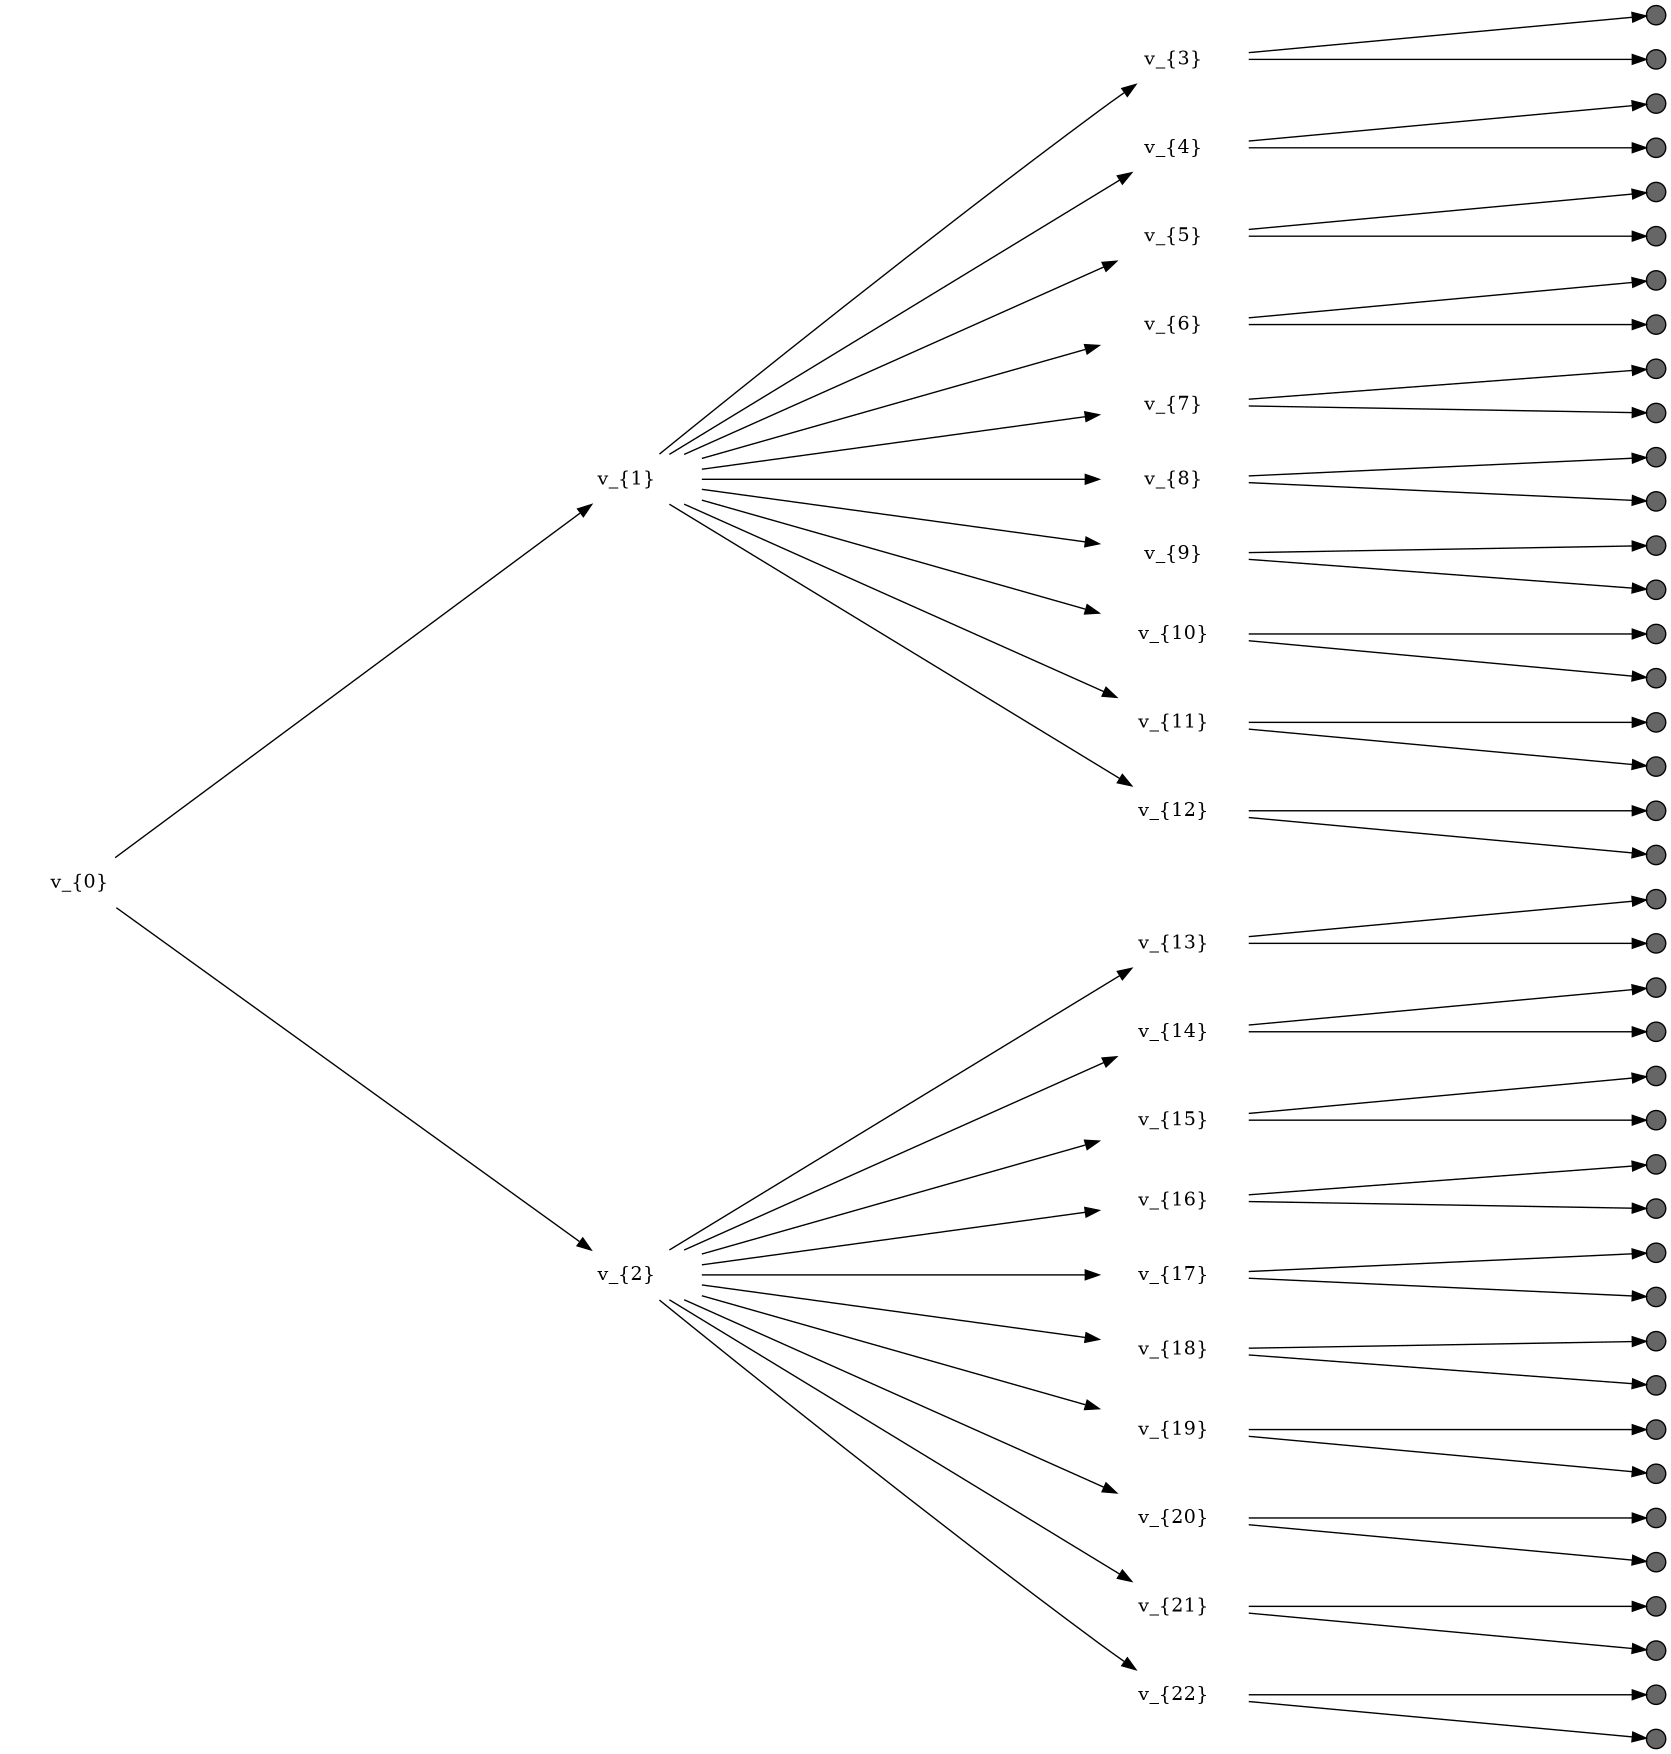 digraph G {
rankdir=LR;
ranksep=4.0;
size=11.7;
"v_{0}" -> "v_{1}"  [color=black, fontsize=12, label="", labelfontcolor="#009933"];
"v_{0}" -> "v_{2}"  [color=black, fontsize=12, label="", labelfontcolor="#009933"];
"v_{1}" -> "v_{3}"  [color=black, fontsize=12, label="", labelfontcolor="#009933"];
"v_{1}" -> "v_{4}"  [color=black, fontsize=12, label="", labelfontcolor="#009933"];
"v_{1}" -> "v_{5}"  [color=black, fontsize=12, label="", labelfontcolor="#009933"];
"v_{1}" -> "v_{6}"  [color=black, fontsize=12, label="", labelfontcolor="#009933"];
"v_{1}" -> "v_{7}"  [color=black, fontsize=12, label="", labelfontcolor="#009933"];
"v_{1}" -> "v_{8}"  [color=black, fontsize=12, label="", labelfontcolor="#009933"];
"v_{1}" -> "v_{9}"  [color=black, fontsize=12, label="", labelfontcolor="#009933"];
"v_{1}" -> "v_{10}"  [color=black, fontsize=12, label="", labelfontcolor="#009933"];
"v_{1}" -> "v_{11}"  [color=black, fontsize=12, label="", labelfontcolor="#009933"];
"v_{1}" -> "v_{12}"  [color=black, fontsize=12, label="", labelfontcolor="#009933"];
"v_{2}" -> "v_{13}"  [color=black, fontsize=12, label="", labelfontcolor="#009933"];
"v_{2}" -> "v_{14}"  [color=black, fontsize=12, label="", labelfontcolor="#009933"];
"v_{2}" -> "v_{15}"  [color=black, fontsize=12, label="", labelfontcolor="#009933"];
"v_{2}" -> "v_{16}"  [color=black, fontsize=12, label="", labelfontcolor="#009933"];
"v_{2}" -> "v_{17}"  [color=black, fontsize=12, label="", labelfontcolor="#009933"];
"v_{2}" -> "v_{18}"  [color=black, fontsize=12, label="", labelfontcolor="#009933"];
"v_{2}" -> "v_{19}"  [color=black, fontsize=12, label="", labelfontcolor="#009933"];
"v_{2}" -> "v_{20}"  [color=black, fontsize=12, label="", labelfontcolor="#009933"];
"v_{2}" -> "v_{21}"  [color=black, fontsize=12, label="", labelfontcolor="#009933"];
"v_{2}" -> "v_{22}"  [color=black, fontsize=12, label="", labelfontcolor="#009933"];
"v_{3}" -> "v_{23}"  [color=black, fontsize=12, label="", labelfontcolor="#009933"];
"v_{3}" -> "v_{24}"  [color=black, fontsize=12, label="", labelfontcolor="#009933"];
"v_{4}" -> "v_{25}"  [color=black, fontsize=12, label="", labelfontcolor="#009933"];
"v_{4}" -> "v_{26}"  [color=black, fontsize=12, label="", labelfontcolor="#009933"];
"v_{5}" -> "v_{27}"  [color=black, fontsize=12, label="", labelfontcolor="#009933"];
"v_{5}" -> "v_{28}"  [color=black, fontsize=12, label="", labelfontcolor="#009933"];
"v_{6}" -> "v_{29}"  [color=black, fontsize=12, label="", labelfontcolor="#009933"];
"v_{6}" -> "v_{30}"  [color=black, fontsize=12, label="", labelfontcolor="#009933"];
"v_{7}" -> "v_{31}"  [color=black, fontsize=12, label="", labelfontcolor="#009933"];
"v_{7}" -> "v_{32}"  [color=black, fontsize=12, label="", labelfontcolor="#009933"];
"v_{8}" -> "v_{33}"  [color=black, fontsize=12, label="", labelfontcolor="#009933"];
"v_{8}" -> "v_{34}"  [color=black, fontsize=12, label="", labelfontcolor="#009933"];
"v_{9}" -> "v_{35}"  [color=black, fontsize=12, label="", labelfontcolor="#009933"];
"v_{9}" -> "v_{36}"  [color=black, fontsize=12, label="", labelfontcolor="#009933"];
"v_{10}" -> "v_{37}"  [color=black, fontsize=12, label="", labelfontcolor="#009933"];
"v_{10}" -> "v_{38}"  [color=black, fontsize=12, label="", labelfontcolor="#009933"];
"v_{11}" -> "v_{39}"  [color=black, fontsize=12, label="", labelfontcolor="#009933"];
"v_{11}" -> "v_{40}"  [color=black, fontsize=12, label="", labelfontcolor="#009933"];
"v_{12}" -> "v_{41}"  [color=black, fontsize=12, label="", labelfontcolor="#009933"];
"v_{12}" -> "v_{42}"  [color=black, fontsize=12, label="", labelfontcolor="#009933"];
"v_{13}" -> "v_{43}"  [color=black, fontsize=12, label="", labelfontcolor="#009933"];
"v_{13}" -> "v_{44}"  [color=black, fontsize=12, label="", labelfontcolor="#009933"];
"v_{14}" -> "v_{45}"  [color=black, fontsize=12, label="", labelfontcolor="#009933"];
"v_{14}" -> "v_{46}"  [color=black, fontsize=12, label="", labelfontcolor="#009933"];
"v_{15}" -> "v_{47}"  [color=black, fontsize=12, label="", labelfontcolor="#009933"];
"v_{15}" -> "v_{48}"  [color=black, fontsize=12, label="", labelfontcolor="#009933"];
"v_{16}" -> "v_{49}"  [color=black, fontsize=12, label="", labelfontcolor="#009933"];
"v_{16}" -> "v_{50}"  [color=black, fontsize=12, label="", labelfontcolor="#009933"];
"v_{17}" -> "v_{51}"  [color=black, fontsize=12, label="", labelfontcolor="#009933"];
"v_{17}" -> "v_{52}"  [color=black, fontsize=12, label="", labelfontcolor="#009933"];
"v_{18}" -> "v_{53}"  [color=black, fontsize=12, label="", labelfontcolor="#009933"];
"v_{18}" -> "v_{54}"  [color=black, fontsize=12, label="", labelfontcolor="#009933"];
"v_{19}" -> "v_{55}"  [color=black, fontsize=12, label="", labelfontcolor="#009933"];
"v_{19}" -> "v_{56}"  [color=black, fontsize=12, label="", labelfontcolor="#009933"];
"v_{20}" -> "v_{57}"  [color=black, fontsize=12, label="", labelfontcolor="#009933"];
"v_{20}" -> "v_{58}"  [color=black, fontsize=12, label="", labelfontcolor="#009933"];
"v_{21}" -> "v_{59}"  [color=black, fontsize=12, label="", labelfontcolor="#009933"];
"v_{21}" -> "v_{60}"  [color=black, fontsize=12, label="", labelfontcolor="#009933"];
"v_{22}" -> "v_{61}"  [color=black, fontsize=12, label="", labelfontcolor="#009933"];
"v_{22}" -> "v_{62}"  [color=black, fontsize=12, label="", labelfontcolor="#009933"];
"v_{0}" [fixedsize=True, label="v_{0}", shape=none, width=1.5];
"v_{1}" [fixedsize=True, label="v_{1}", shape=none, width=1.5];
"v_{2}" [fixedsize=True, label="v_{2}", shape=none, width=1.5];
"v_{3}" [fixedsize=True, label="v_{3}", shape=none, width=1.5];
"v_{4}" [fixedsize=True, label="v_{4}", shape=none, width=1.5];
"v_{5}" [fixedsize=True, label="v_{5}", shape=none, width=1.5];
"v_{6}" [fixedsize=True, label="v_{6}", shape=none, width=1.5];
"v_{7}" [fixedsize=True, label="v_{7}", shape=none, width=1.5];
"v_{8}" [fixedsize=True, label="v_{8}", shape=none, width=1.5];
"v_{9}" [fixedsize=True, label="v_{9}", shape=none, width=1.5];
"v_{10}" [fixedsize=True, label="v_{10}", shape=none, width=1.5];
"v_{11}" [fixedsize=True, label="v_{11}", shape=none, width=1.5];
"v_{12}" [fixedsize=True, label="v_{12}", shape=none, width=1.5];
"v_{13}" [fixedsize=True, label="v_{13}", shape=none, width=1.5];
"v_{14}" [fixedsize=True, label="v_{14}", shape=none, width=1.5];
"v_{15}" [fixedsize=True, label="v_{15}", shape=none, width=1.5];
"v_{16}" [fixedsize=True, label="v_{16}", shape=none, width=1.5];
"v_{17}" [fixedsize=True, label="v_{17}", shape=none, width=1.5];
"v_{18}" [fixedsize=True, label="v_{18}", shape=none, width=1.5];
"v_{19}" [fixedsize=True, label="v_{19}", shape=none, width=1.5];
"v_{20}" [fixedsize=True, label="v_{20}", shape=none, width=1.5];
"v_{21}" [fixedsize=True, label="v_{21}", shape=none, width=1.5];
"v_{22}" [fixedsize=True, label="v_{22}", shape=none, width=1.5];
"v_{23}" [fillcolor="#666666", label="", shape=circle, style=filled, width=0.2];
"v_{24}" [fillcolor="#666666", label="", shape=circle, style=filled, width=0.2];
"v_{25}" [fillcolor="#666666", label="", shape=circle, style=filled, width=0.2];
"v_{26}" [fillcolor="#666666", label="", shape=circle, style=filled, width=0.2];
"v_{27}" [fillcolor="#666666", label="", shape=circle, style=filled, width=0.2];
"v_{28}" [fillcolor="#666666", label="", shape=circle, style=filled, width=0.2];
"v_{29}" [fillcolor="#666666", label="", shape=circle, style=filled, width=0.2];
"v_{30}" [fillcolor="#666666", label="", shape=circle, style=filled, width=0.2];
"v_{31}" [fillcolor="#666666", label="", shape=circle, style=filled, width=0.2];
"v_{32}" [fillcolor="#666666", label="", shape=circle, style=filled, width=0.2];
"v_{33}" [fillcolor="#666666", label="", shape=circle, style=filled, width=0.2];
"v_{34}" [fillcolor="#666666", label="", shape=circle, style=filled, width=0.2];
"v_{35}" [fillcolor="#666666", label="", shape=circle, style=filled, width=0.2];
"v_{36}" [fillcolor="#666666", label="", shape=circle, style=filled, width=0.2];
"v_{37}" [fillcolor="#666666", label="", shape=circle, style=filled, width=0.2];
"v_{38}" [fillcolor="#666666", label="", shape=circle, style=filled, width=0.2];
"v_{39}" [fillcolor="#666666", label="", shape=circle, style=filled, width=0.2];
"v_{40}" [fillcolor="#666666", label="", shape=circle, style=filled, width=0.2];
"v_{41}" [fillcolor="#666666", label="", shape=circle, style=filled, width=0.2];
"v_{42}" [fillcolor="#666666", label="", shape=circle, style=filled, width=0.2];
"v_{43}" [fillcolor="#666666", label="", shape=circle, style=filled, width=0.2];
"v_{44}" [fillcolor="#666666", label="", shape=circle, style=filled, width=0.2];
"v_{45}" [fillcolor="#666666", label="", shape=circle, style=filled, width=0.2];
"v_{46}" [fillcolor="#666666", label="", shape=circle, style=filled, width=0.2];
"v_{47}" [fillcolor="#666666", label="", shape=circle, style=filled, width=0.2];
"v_{48}" [fillcolor="#666666", label="", shape=circle, style=filled, width=0.2];
"v_{49}" [fillcolor="#666666", label="", shape=circle, style=filled, width=0.2];
"v_{50}" [fillcolor="#666666", label="", shape=circle, style=filled, width=0.2];
"v_{51}" [fillcolor="#666666", label="", shape=circle, style=filled, width=0.2];
"v_{52}" [fillcolor="#666666", label="", shape=circle, style=filled, width=0.2];
"v_{53}" [fillcolor="#666666", label="", shape=circle, style=filled, width=0.2];
"v_{54}" [fillcolor="#666666", label="", shape=circle, style=filled, width=0.2];
"v_{55}" [fillcolor="#666666", label="", shape=circle, style=filled, width=0.2];
"v_{56}" [fillcolor="#666666", label="", shape=circle, style=filled, width=0.2];
"v_{57}" [fillcolor="#666666", label="", shape=circle, style=filled, width=0.2];
"v_{58}" [fillcolor="#666666", label="", shape=circle, style=filled, width=0.2];
"v_{59}" [fillcolor="#666666", label="", shape=circle, style=filled, width=0.2];
"v_{60}" [fillcolor="#666666", label="", shape=circle, style=filled, width=0.2];
"v_{61}" [fillcolor="#666666", label="", shape=circle, style=filled, width=0.2];
"v_{62}" [fillcolor="#666666", label="", shape=circle, style=filled, width=0.2];
}
